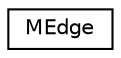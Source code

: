 digraph G
{
  edge [fontname="Helvetica",fontsize="10",labelfontname="Helvetica",labelfontsize="10"];
  node [fontname="Helvetica",fontsize="10",shape=record];
  rankdir=LR;
  Node1 [label="MEdge",height=0.2,width=0.4,color="black", fillcolor="white", style="filled",URL="$d6/ded/structMEdge.html"];
}
